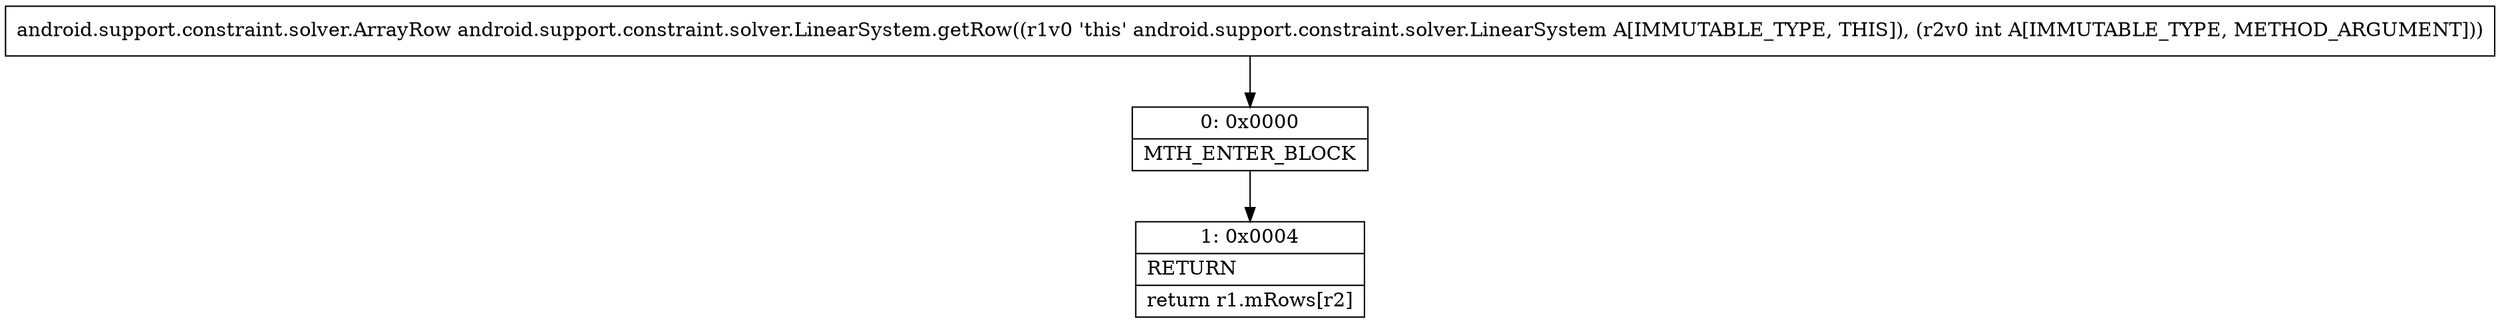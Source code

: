 digraph "CFG forandroid.support.constraint.solver.LinearSystem.getRow(I)Landroid\/support\/constraint\/solver\/ArrayRow;" {
Node_0 [shape=record,label="{0\:\ 0x0000|MTH_ENTER_BLOCK\l}"];
Node_1 [shape=record,label="{1\:\ 0x0004|RETURN\l|return r1.mRows[r2]\l}"];
MethodNode[shape=record,label="{android.support.constraint.solver.ArrayRow android.support.constraint.solver.LinearSystem.getRow((r1v0 'this' android.support.constraint.solver.LinearSystem A[IMMUTABLE_TYPE, THIS]), (r2v0 int A[IMMUTABLE_TYPE, METHOD_ARGUMENT])) }"];
MethodNode -> Node_0;
Node_0 -> Node_1;
}

